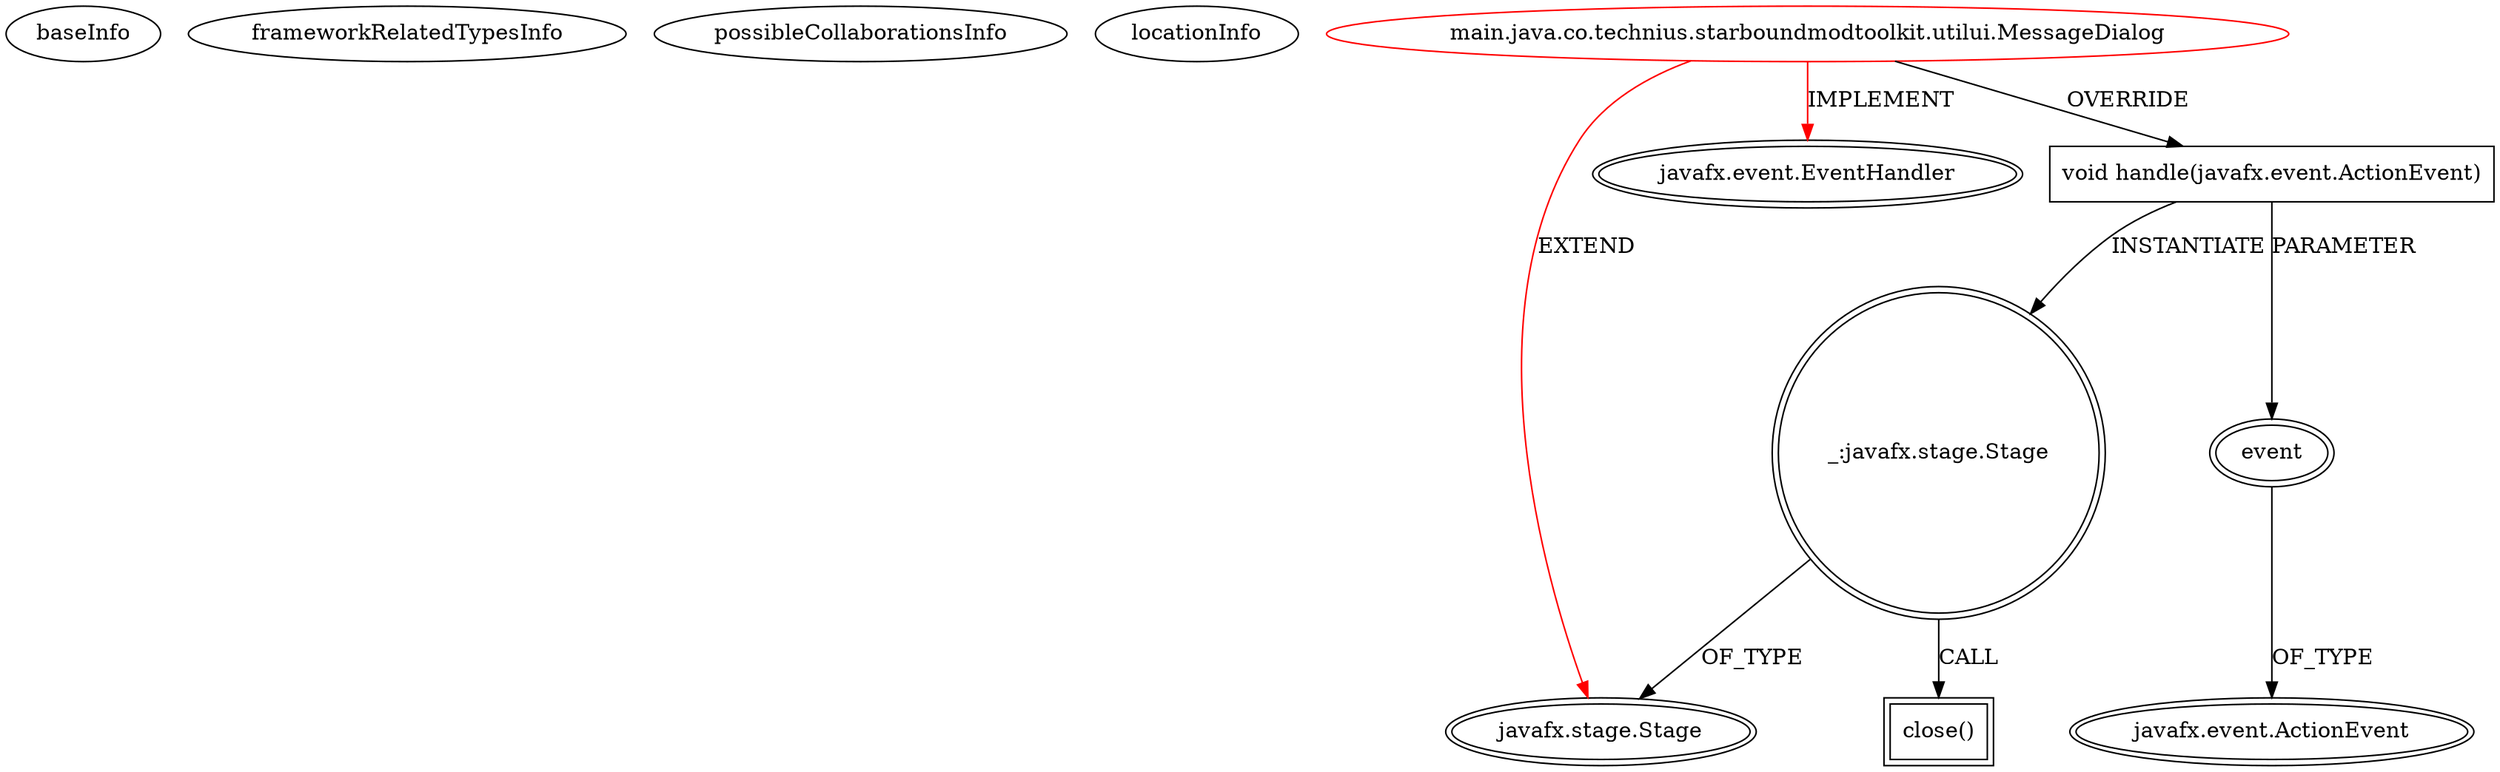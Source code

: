 digraph {
baseInfo[graphId=1457,category="extension_graph",isAnonymous=false,possibleRelation=false]
frameworkRelatedTypesInfo[0="javafx.stage.Stage",1="javafx.event.EventHandler"]
possibleCollaborationsInfo[]
locationInfo[projectName="Technius-Starbound-Mod-Toolkit",filePath="/Technius-Starbound-Mod-Toolkit/Starbound-Mod-Toolkit-master/src/main/java/co/technius/starboundmodtoolkit/utilui/MessageDialog.java",contextSignature="MessageDialog",graphId="1457"]
0[label="main.java.co.technius.starboundmodtoolkit.utilui.MessageDialog",vertexType="ROOT_CLIENT_CLASS_DECLARATION",isFrameworkType=false,color=red]
1[label="javafx.stage.Stage",vertexType="FRAMEWORK_CLASS_TYPE",isFrameworkType=true,peripheries=2]
2[label="javafx.event.EventHandler",vertexType="FRAMEWORK_INTERFACE_TYPE",isFrameworkType=true,peripheries=2]
3[label="void handle(javafx.event.ActionEvent)",vertexType="OVERRIDING_METHOD_DECLARATION",isFrameworkType=false,shape=box]
4[label="event",vertexType="PARAMETER_DECLARATION",isFrameworkType=true,peripheries=2]
5[label="javafx.event.ActionEvent",vertexType="FRAMEWORK_CLASS_TYPE",isFrameworkType=true,peripheries=2]
6[label="_:javafx.stage.Stage",vertexType="VARIABLE_EXPRESION",isFrameworkType=true,peripheries=2,shape=circle]
7[label="close()",vertexType="INSIDE_CALL",isFrameworkType=true,peripheries=2,shape=box]
0->1[label="EXTEND",color=red]
0->2[label="IMPLEMENT",color=red]
0->3[label="OVERRIDE"]
4->5[label="OF_TYPE"]
3->4[label="PARAMETER"]
3->6[label="INSTANTIATE"]
6->1[label="OF_TYPE"]
6->7[label="CALL"]
}
